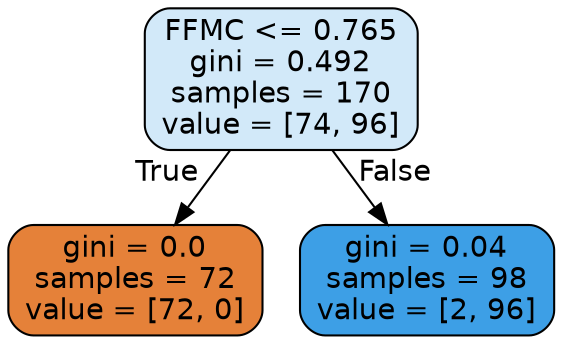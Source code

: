 digraph Tree {
node [shape=box, style="filled, rounded", color="black", fontname="helvetica"] ;
edge [fontname="helvetica"] ;
0 [label="FFMC <= 0.765\ngini = 0.492\nsamples = 170\nvalue = [74, 96]", fillcolor="#d2e9f9"] ;
1 [label="gini = 0.0\nsamples = 72\nvalue = [72, 0]", fillcolor="#e58139"] ;
0 -> 1 [labeldistance=2.5, labelangle=45, headlabel="True"] ;
2 [label="gini = 0.04\nsamples = 98\nvalue = [2, 96]", fillcolor="#3d9fe6"] ;
0 -> 2 [labeldistance=2.5, labelangle=-45, headlabel="False"] ;
}